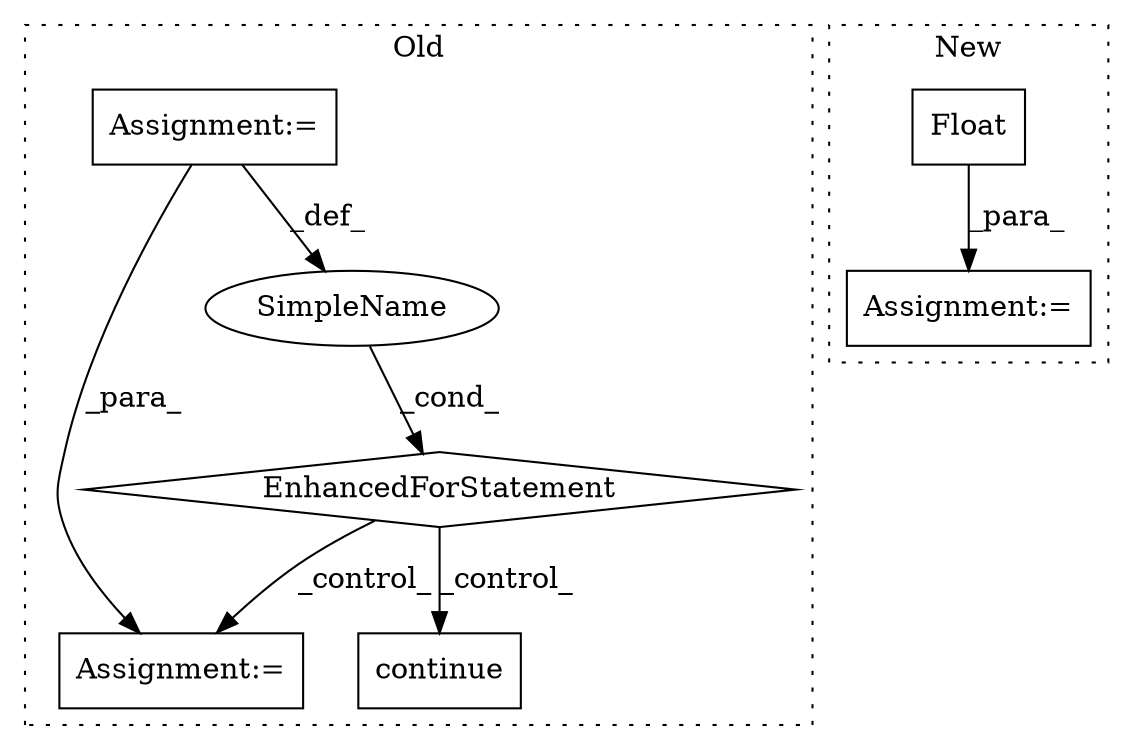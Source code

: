 digraph G {
subgraph cluster0 {
1 [label="continue" a="18" s="9851" l="9" shape="box"];
4 [label="Assignment:=" a="7" s="9641,9744" l="53,2" shape="box"];
5 [label="Assignment:=" a="7" s="9941" l="2" shape="box"];
6 [label="SimpleName" a="42" s="9715" l="3" shape="ellipse"];
7 [label="EnhancedForStatement" a="70" s="9641,9744" l="53,2" shape="diamond"];
label = "Old";
style="dotted";
}
subgraph cluster1 {
2 [label="Float" a="32" s="9775,9784" l="6,1" shape="box"];
3 [label="Assignment:=" a="7" s="9767" l="1" shape="box"];
label = "New";
style="dotted";
}
2 -> 3 [label="_para_"];
4 -> 6 [label="_def_"];
4 -> 5 [label="_para_"];
6 -> 7 [label="_cond_"];
7 -> 5 [label="_control_"];
7 -> 1 [label="_control_"];
}